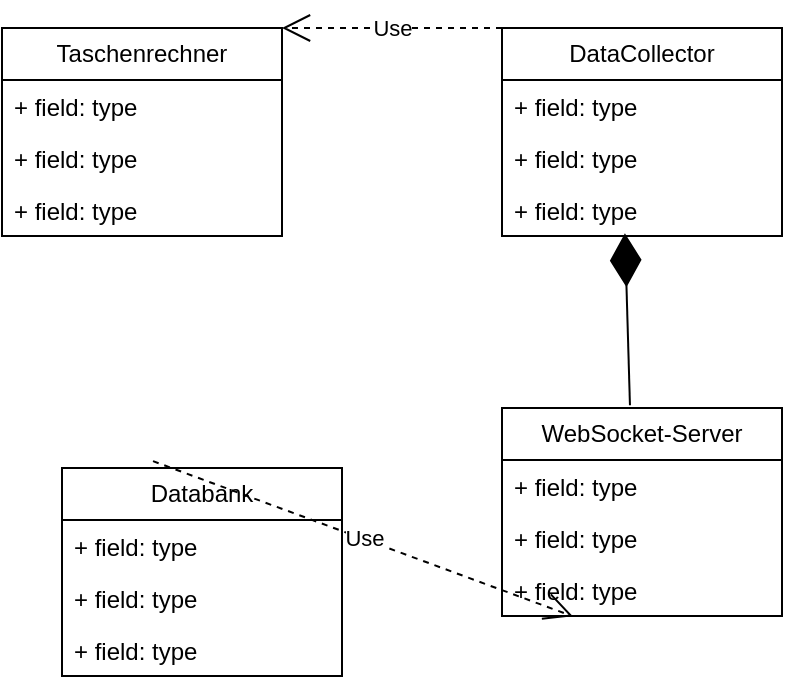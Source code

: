 <mxfile version="22.1.2" type="device">
  <diagram id="C5RBs43oDa-KdzZeNtuy" name="Page-1">
    <mxGraphModel dx="682" dy="1323" grid="1" gridSize="10" guides="1" tooltips="1" connect="1" arrows="1" fold="1" page="1" pageScale="1" pageWidth="827" pageHeight="1169" math="0" shadow="0">
      <root>
        <mxCell id="WIyWlLk6GJQsqaUBKTNV-0" />
        <mxCell id="WIyWlLk6GJQsqaUBKTNV-1" parent="WIyWlLk6GJQsqaUBKTNV-0" />
        <mxCell id="FqObIS5Xv_y6djWJRi1M-0" value="Taschenrechner" style="swimlane;fontStyle=0;childLayout=stackLayout;horizontal=1;startSize=26;fillColor=none;horizontalStack=0;resizeParent=1;resizeParentMax=0;resizeLast=0;collapsible=1;marginBottom=0;whiteSpace=wrap;html=1;" parent="WIyWlLk6GJQsqaUBKTNV-1" vertex="1">
          <mxGeometry x="210" y="190" width="140" height="104" as="geometry" />
        </mxCell>
        <mxCell id="FqObIS5Xv_y6djWJRi1M-1" value="+ field: type" style="text;strokeColor=none;fillColor=none;align=left;verticalAlign=top;spacingLeft=4;spacingRight=4;overflow=hidden;rotatable=0;points=[[0,0.5],[1,0.5]];portConstraint=eastwest;whiteSpace=wrap;html=1;" parent="FqObIS5Xv_y6djWJRi1M-0" vertex="1">
          <mxGeometry y="26" width="140" height="26" as="geometry" />
        </mxCell>
        <mxCell id="FqObIS5Xv_y6djWJRi1M-2" value="+ field: type" style="text;strokeColor=none;fillColor=none;align=left;verticalAlign=top;spacingLeft=4;spacingRight=4;overflow=hidden;rotatable=0;points=[[0,0.5],[1,0.5]];portConstraint=eastwest;whiteSpace=wrap;html=1;" parent="FqObIS5Xv_y6djWJRi1M-0" vertex="1">
          <mxGeometry y="52" width="140" height="26" as="geometry" />
        </mxCell>
        <mxCell id="FqObIS5Xv_y6djWJRi1M-3" value="+ field: type" style="text;strokeColor=none;fillColor=none;align=left;verticalAlign=top;spacingLeft=4;spacingRight=4;overflow=hidden;rotatable=0;points=[[0,0.5],[1,0.5]];portConstraint=eastwest;whiteSpace=wrap;html=1;" parent="FqObIS5Xv_y6djWJRi1M-0" vertex="1">
          <mxGeometry y="78" width="140" height="26" as="geometry" />
        </mxCell>
        <mxCell id="FqObIS5Xv_y6djWJRi1M-4" value="DataCollector" style="swimlane;fontStyle=0;childLayout=stackLayout;horizontal=1;startSize=26;fillColor=none;horizontalStack=0;resizeParent=1;resizeParentMax=0;resizeLast=0;collapsible=1;marginBottom=0;whiteSpace=wrap;html=1;" parent="WIyWlLk6GJQsqaUBKTNV-1" vertex="1">
          <mxGeometry x="460" y="190" width="140" height="104" as="geometry" />
        </mxCell>
        <mxCell id="FqObIS5Xv_y6djWJRi1M-5" value="+ field: type" style="text;strokeColor=none;fillColor=none;align=left;verticalAlign=top;spacingLeft=4;spacingRight=4;overflow=hidden;rotatable=0;points=[[0,0.5],[1,0.5]];portConstraint=eastwest;whiteSpace=wrap;html=1;" parent="FqObIS5Xv_y6djWJRi1M-4" vertex="1">
          <mxGeometry y="26" width="140" height="26" as="geometry" />
        </mxCell>
        <mxCell id="FqObIS5Xv_y6djWJRi1M-6" value="+ field: type" style="text;strokeColor=none;fillColor=none;align=left;verticalAlign=top;spacingLeft=4;spacingRight=4;overflow=hidden;rotatable=0;points=[[0,0.5],[1,0.5]];portConstraint=eastwest;whiteSpace=wrap;html=1;" parent="FqObIS5Xv_y6djWJRi1M-4" vertex="1">
          <mxGeometry y="52" width="140" height="26" as="geometry" />
        </mxCell>
        <mxCell id="FqObIS5Xv_y6djWJRi1M-7" value="+ field: type" style="text;strokeColor=none;fillColor=none;align=left;verticalAlign=top;spacingLeft=4;spacingRight=4;overflow=hidden;rotatable=0;points=[[0,0.5],[1,0.5]];portConstraint=eastwest;whiteSpace=wrap;html=1;" parent="FqObIS5Xv_y6djWJRi1M-4" vertex="1">
          <mxGeometry y="78" width="140" height="26" as="geometry" />
        </mxCell>
        <mxCell id="FqObIS5Xv_y6djWJRi1M-8" value="Use" style="endArrow=open;endSize=12;dashed=1;html=1;rounded=0;exitX=0;exitY=0;exitDx=0;exitDy=0;entryX=1;entryY=0;entryDx=0;entryDy=0;" parent="WIyWlLk6GJQsqaUBKTNV-1" source="FqObIS5Xv_y6djWJRi1M-4" target="FqObIS5Xv_y6djWJRi1M-0" edge="1">
          <mxGeometry width="160" relative="1" as="geometry">
            <mxPoint x="360" y="360" as="sourcePoint" />
            <mxPoint x="380" y="210" as="targetPoint" />
          </mxGeometry>
        </mxCell>
        <mxCell id="FqObIS5Xv_y6djWJRi1M-9" value="WebSocket-Server" style="swimlane;fontStyle=0;childLayout=stackLayout;horizontal=1;startSize=26;fillColor=none;horizontalStack=0;resizeParent=1;resizeParentMax=0;resizeLast=0;collapsible=1;marginBottom=0;whiteSpace=wrap;html=1;" parent="WIyWlLk6GJQsqaUBKTNV-1" vertex="1">
          <mxGeometry x="460" y="380" width="140" height="104" as="geometry" />
        </mxCell>
        <mxCell id="FqObIS5Xv_y6djWJRi1M-10" value="+ field: type" style="text;strokeColor=none;fillColor=none;align=left;verticalAlign=top;spacingLeft=4;spacingRight=4;overflow=hidden;rotatable=0;points=[[0,0.5],[1,0.5]];portConstraint=eastwest;whiteSpace=wrap;html=1;" parent="FqObIS5Xv_y6djWJRi1M-9" vertex="1">
          <mxGeometry y="26" width="140" height="26" as="geometry" />
        </mxCell>
        <mxCell id="FqObIS5Xv_y6djWJRi1M-11" value="+ field: type" style="text;strokeColor=none;fillColor=none;align=left;verticalAlign=top;spacingLeft=4;spacingRight=4;overflow=hidden;rotatable=0;points=[[0,0.5],[1,0.5]];portConstraint=eastwest;whiteSpace=wrap;html=1;" parent="FqObIS5Xv_y6djWJRi1M-9" vertex="1">
          <mxGeometry y="52" width="140" height="26" as="geometry" />
        </mxCell>
        <mxCell id="FqObIS5Xv_y6djWJRi1M-12" value="+ field: type" style="text;strokeColor=none;fillColor=none;align=left;verticalAlign=top;spacingLeft=4;spacingRight=4;overflow=hidden;rotatable=0;points=[[0,0.5],[1,0.5]];portConstraint=eastwest;whiteSpace=wrap;html=1;" parent="FqObIS5Xv_y6djWJRi1M-9" vertex="1">
          <mxGeometry y="78" width="140" height="26" as="geometry" />
        </mxCell>
        <mxCell id="FqObIS5Xv_y6djWJRi1M-15" value="" style="endArrow=diamondThin;endFill=1;endSize=24;html=1;rounded=0;exitX=0.457;exitY=-0.013;exitDx=0;exitDy=0;exitPerimeter=0;entryX=0.439;entryY=0.948;entryDx=0;entryDy=0;entryPerimeter=0;" parent="WIyWlLk6GJQsqaUBKTNV-1" source="FqObIS5Xv_y6djWJRi1M-9" target="FqObIS5Xv_y6djWJRi1M-7" edge="1">
          <mxGeometry width="160" relative="1" as="geometry">
            <mxPoint x="430" y="270" as="sourcePoint" />
            <mxPoint x="590" y="270" as="targetPoint" />
          </mxGeometry>
        </mxCell>
        <mxCell id="FqObIS5Xv_y6djWJRi1M-16" value="Databank" style="swimlane;fontStyle=0;childLayout=stackLayout;horizontal=1;startSize=26;fillColor=none;horizontalStack=0;resizeParent=1;resizeParentMax=0;resizeLast=0;collapsible=1;marginBottom=0;whiteSpace=wrap;html=1;" parent="WIyWlLk6GJQsqaUBKTNV-1" vertex="1">
          <mxGeometry x="240" y="410" width="140" height="104" as="geometry" />
        </mxCell>
        <mxCell id="FqObIS5Xv_y6djWJRi1M-17" value="+ field: type" style="text;strokeColor=none;fillColor=none;align=left;verticalAlign=top;spacingLeft=4;spacingRight=4;overflow=hidden;rotatable=0;points=[[0,0.5],[1,0.5]];portConstraint=eastwest;whiteSpace=wrap;html=1;" parent="FqObIS5Xv_y6djWJRi1M-16" vertex="1">
          <mxGeometry y="26" width="140" height="26" as="geometry" />
        </mxCell>
        <mxCell id="FqObIS5Xv_y6djWJRi1M-18" value="+ field: type" style="text;strokeColor=none;fillColor=none;align=left;verticalAlign=top;spacingLeft=4;spacingRight=4;overflow=hidden;rotatable=0;points=[[0,0.5],[1,0.5]];portConstraint=eastwest;whiteSpace=wrap;html=1;" parent="FqObIS5Xv_y6djWJRi1M-16" vertex="1">
          <mxGeometry y="52" width="140" height="26" as="geometry" />
        </mxCell>
        <mxCell id="FqObIS5Xv_y6djWJRi1M-19" value="+ field: type" style="text;strokeColor=none;fillColor=none;align=left;verticalAlign=top;spacingLeft=4;spacingRight=4;overflow=hidden;rotatable=0;points=[[0,0.5],[1,0.5]];portConstraint=eastwest;whiteSpace=wrap;html=1;" parent="FqObIS5Xv_y6djWJRi1M-16" vertex="1">
          <mxGeometry y="78" width="140" height="26" as="geometry" />
        </mxCell>
        <mxCell id="FqObIS5Xv_y6djWJRi1M-20" value="Use" style="endArrow=open;endSize=12;dashed=1;html=1;rounded=0;exitX=0.325;exitY=-0.033;exitDx=0;exitDy=0;exitPerimeter=0;entryX=0.253;entryY=1.006;entryDx=0;entryDy=0;entryPerimeter=0;" parent="WIyWlLk6GJQsqaUBKTNV-1" source="FqObIS5Xv_y6djWJRi1M-16" target="FqObIS5Xv_y6djWJRi1M-12" edge="1">
          <mxGeometry width="160" relative="1" as="geometry">
            <mxPoint x="430" y="440" as="sourcePoint" />
            <mxPoint x="590" y="440" as="targetPoint" />
          </mxGeometry>
        </mxCell>
      </root>
    </mxGraphModel>
  </diagram>
</mxfile>
